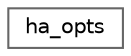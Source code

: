 digraph "Graphical Class Hierarchy"
{
 // LATEX_PDF_SIZE
  bgcolor="transparent";
  edge [fontname=Helvetica,fontsize=10,labelfontname=Helvetica,labelfontsize=10];
  node [fontname=Helvetica,fontsize=10,shape=box,height=0.2,width=0.4];
  rankdir="LR";
  Node0 [id="Node000000",label="ha_opts",height=0.2,width=0.4,color="grey40", fillcolor="white", style="filled",URL="$d2/d9a/structha__opts.html",tooltip=" "];
}
